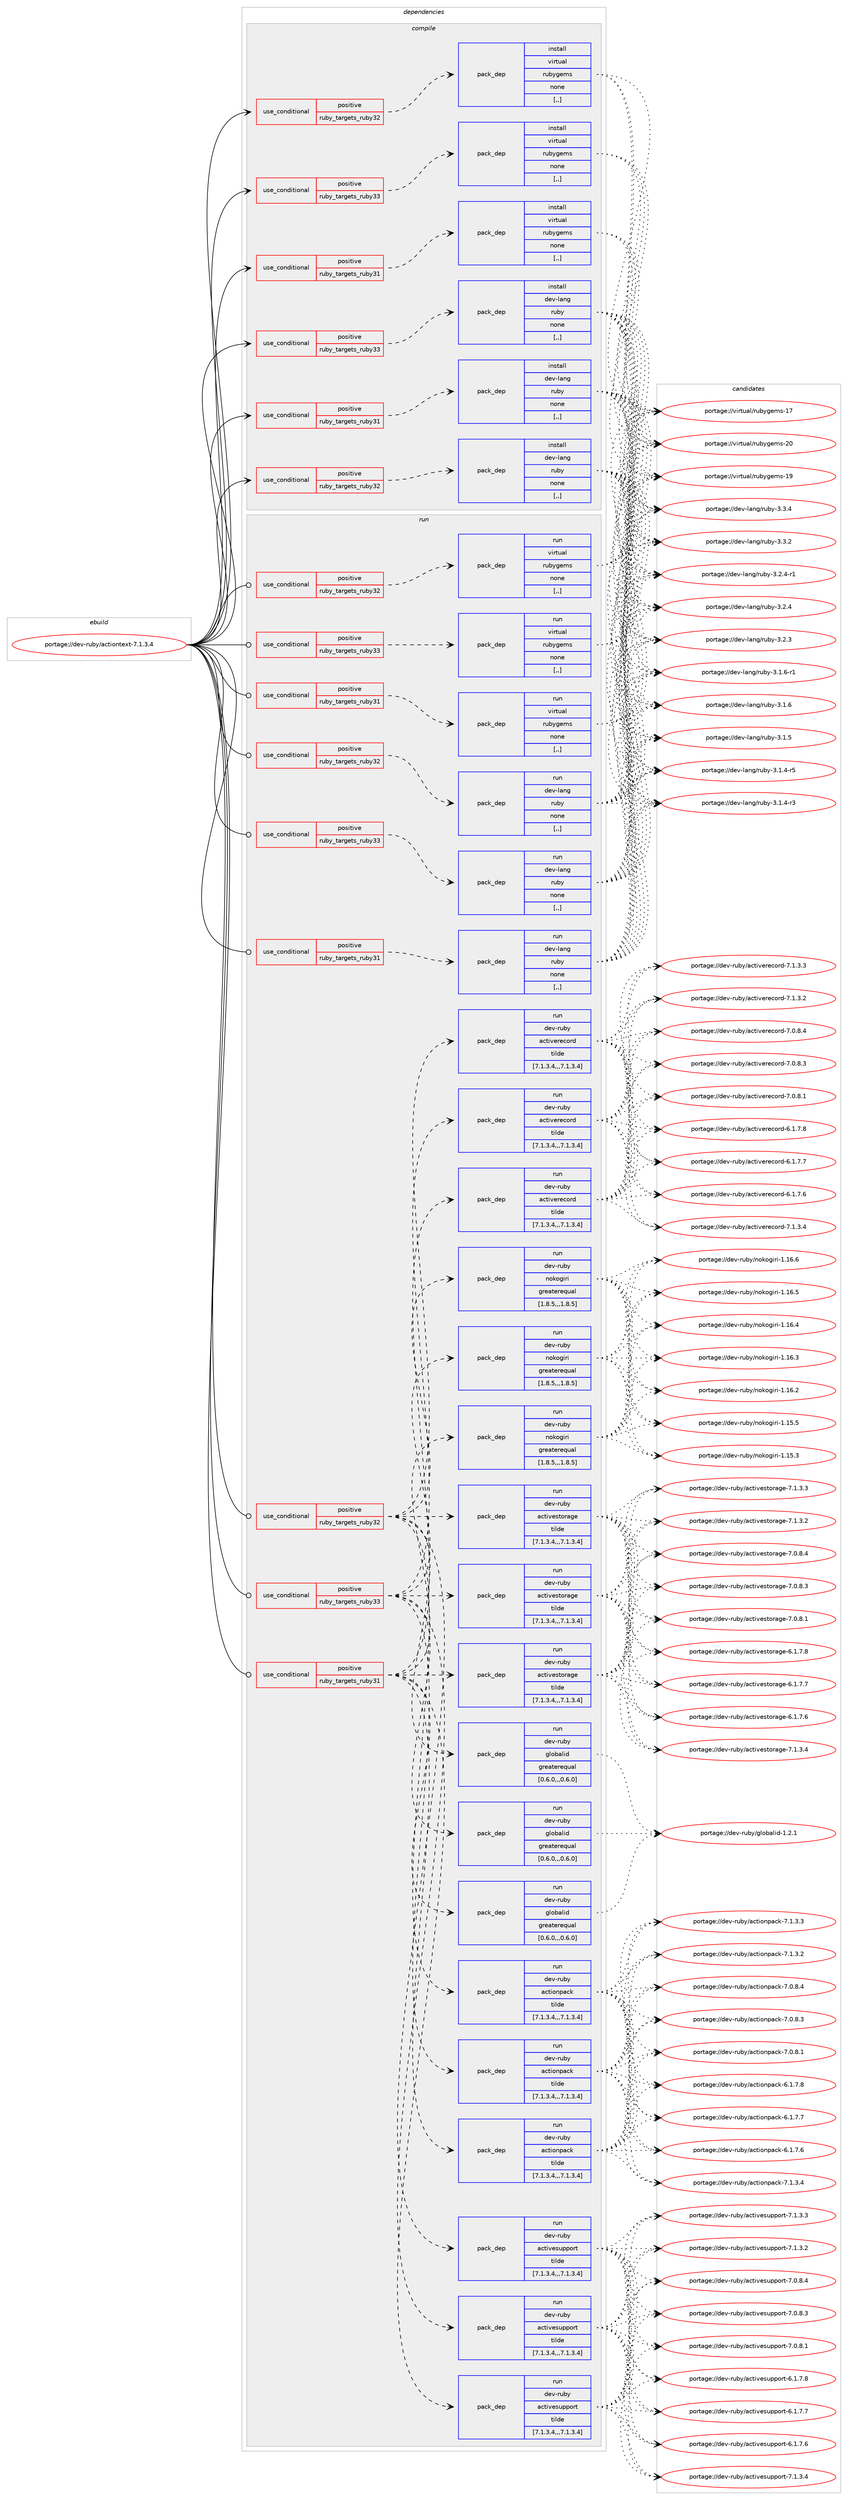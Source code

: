 digraph prolog {

# *************
# Graph options
# *************

newrank=true;
concentrate=true;
compound=true;
graph [rankdir=LR,fontname=Helvetica,fontsize=10,ranksep=1.5];#, ranksep=2.5, nodesep=0.2];
edge  [arrowhead=vee];
node  [fontname=Helvetica,fontsize=10];

# **********
# The ebuild
# **********

subgraph cluster_leftcol {
color=gray;
label=<<i>ebuild</i>>;
id [label="portage://dev-ruby/actiontext-7.1.3.4", color=red, width=4, href="../dev-ruby/actiontext-7.1.3.4.svg"];
}

# ****************
# The dependencies
# ****************

subgraph cluster_midcol {
color=gray;
label=<<i>dependencies</i>>;
subgraph cluster_compile {
fillcolor="#eeeeee";
style=filled;
label=<<i>compile</i>>;
subgraph cond43105 {
dependency173252 [label=<<TABLE BORDER="0" CELLBORDER="1" CELLSPACING="0" CELLPADDING="4"><TR><TD ROWSPAN="3" CELLPADDING="10">use_conditional</TD></TR><TR><TD>positive</TD></TR><TR><TD>ruby_targets_ruby31</TD></TR></TABLE>>, shape=none, color=red];
subgraph pack128870 {
dependency173253 [label=<<TABLE BORDER="0" CELLBORDER="1" CELLSPACING="0" CELLPADDING="4" WIDTH="220"><TR><TD ROWSPAN="6" CELLPADDING="30">pack_dep</TD></TR><TR><TD WIDTH="110">install</TD></TR><TR><TD>dev-lang</TD></TR><TR><TD>ruby</TD></TR><TR><TD>none</TD></TR><TR><TD>[,,]</TD></TR></TABLE>>, shape=none, color=blue];
}
dependency173252:e -> dependency173253:w [weight=20,style="dashed",arrowhead="vee"];
}
id:e -> dependency173252:w [weight=20,style="solid",arrowhead="vee"];
subgraph cond43106 {
dependency173254 [label=<<TABLE BORDER="0" CELLBORDER="1" CELLSPACING="0" CELLPADDING="4"><TR><TD ROWSPAN="3" CELLPADDING="10">use_conditional</TD></TR><TR><TD>positive</TD></TR><TR><TD>ruby_targets_ruby31</TD></TR></TABLE>>, shape=none, color=red];
subgraph pack128871 {
dependency173255 [label=<<TABLE BORDER="0" CELLBORDER="1" CELLSPACING="0" CELLPADDING="4" WIDTH="220"><TR><TD ROWSPAN="6" CELLPADDING="30">pack_dep</TD></TR><TR><TD WIDTH="110">install</TD></TR><TR><TD>virtual</TD></TR><TR><TD>rubygems</TD></TR><TR><TD>none</TD></TR><TR><TD>[,,]</TD></TR></TABLE>>, shape=none, color=blue];
}
dependency173254:e -> dependency173255:w [weight=20,style="dashed",arrowhead="vee"];
}
id:e -> dependency173254:w [weight=20,style="solid",arrowhead="vee"];
subgraph cond43107 {
dependency173256 [label=<<TABLE BORDER="0" CELLBORDER="1" CELLSPACING="0" CELLPADDING="4"><TR><TD ROWSPAN="3" CELLPADDING="10">use_conditional</TD></TR><TR><TD>positive</TD></TR><TR><TD>ruby_targets_ruby32</TD></TR></TABLE>>, shape=none, color=red];
subgraph pack128872 {
dependency173257 [label=<<TABLE BORDER="0" CELLBORDER="1" CELLSPACING="0" CELLPADDING="4" WIDTH="220"><TR><TD ROWSPAN="6" CELLPADDING="30">pack_dep</TD></TR><TR><TD WIDTH="110">install</TD></TR><TR><TD>dev-lang</TD></TR><TR><TD>ruby</TD></TR><TR><TD>none</TD></TR><TR><TD>[,,]</TD></TR></TABLE>>, shape=none, color=blue];
}
dependency173256:e -> dependency173257:w [weight=20,style="dashed",arrowhead="vee"];
}
id:e -> dependency173256:w [weight=20,style="solid",arrowhead="vee"];
subgraph cond43108 {
dependency173258 [label=<<TABLE BORDER="0" CELLBORDER="1" CELLSPACING="0" CELLPADDING="4"><TR><TD ROWSPAN="3" CELLPADDING="10">use_conditional</TD></TR><TR><TD>positive</TD></TR><TR><TD>ruby_targets_ruby32</TD></TR></TABLE>>, shape=none, color=red];
subgraph pack128873 {
dependency173259 [label=<<TABLE BORDER="0" CELLBORDER="1" CELLSPACING="0" CELLPADDING="4" WIDTH="220"><TR><TD ROWSPAN="6" CELLPADDING="30">pack_dep</TD></TR><TR><TD WIDTH="110">install</TD></TR><TR><TD>virtual</TD></TR><TR><TD>rubygems</TD></TR><TR><TD>none</TD></TR><TR><TD>[,,]</TD></TR></TABLE>>, shape=none, color=blue];
}
dependency173258:e -> dependency173259:w [weight=20,style="dashed",arrowhead="vee"];
}
id:e -> dependency173258:w [weight=20,style="solid",arrowhead="vee"];
subgraph cond43109 {
dependency173260 [label=<<TABLE BORDER="0" CELLBORDER="1" CELLSPACING="0" CELLPADDING="4"><TR><TD ROWSPAN="3" CELLPADDING="10">use_conditional</TD></TR><TR><TD>positive</TD></TR><TR><TD>ruby_targets_ruby33</TD></TR></TABLE>>, shape=none, color=red];
subgraph pack128874 {
dependency173261 [label=<<TABLE BORDER="0" CELLBORDER="1" CELLSPACING="0" CELLPADDING="4" WIDTH="220"><TR><TD ROWSPAN="6" CELLPADDING="30">pack_dep</TD></TR><TR><TD WIDTH="110">install</TD></TR><TR><TD>dev-lang</TD></TR><TR><TD>ruby</TD></TR><TR><TD>none</TD></TR><TR><TD>[,,]</TD></TR></TABLE>>, shape=none, color=blue];
}
dependency173260:e -> dependency173261:w [weight=20,style="dashed",arrowhead="vee"];
}
id:e -> dependency173260:w [weight=20,style="solid",arrowhead="vee"];
subgraph cond43110 {
dependency173262 [label=<<TABLE BORDER="0" CELLBORDER="1" CELLSPACING="0" CELLPADDING="4"><TR><TD ROWSPAN="3" CELLPADDING="10">use_conditional</TD></TR><TR><TD>positive</TD></TR><TR><TD>ruby_targets_ruby33</TD></TR></TABLE>>, shape=none, color=red];
subgraph pack128875 {
dependency173263 [label=<<TABLE BORDER="0" CELLBORDER="1" CELLSPACING="0" CELLPADDING="4" WIDTH="220"><TR><TD ROWSPAN="6" CELLPADDING="30">pack_dep</TD></TR><TR><TD WIDTH="110">install</TD></TR><TR><TD>virtual</TD></TR><TR><TD>rubygems</TD></TR><TR><TD>none</TD></TR><TR><TD>[,,]</TD></TR></TABLE>>, shape=none, color=blue];
}
dependency173262:e -> dependency173263:w [weight=20,style="dashed",arrowhead="vee"];
}
id:e -> dependency173262:w [weight=20,style="solid",arrowhead="vee"];
}
subgraph cluster_compileandrun {
fillcolor="#eeeeee";
style=filled;
label=<<i>compile and run</i>>;
}
subgraph cluster_run {
fillcolor="#eeeeee";
style=filled;
label=<<i>run</i>>;
subgraph cond43111 {
dependency173264 [label=<<TABLE BORDER="0" CELLBORDER="1" CELLSPACING="0" CELLPADDING="4"><TR><TD ROWSPAN="3" CELLPADDING="10">use_conditional</TD></TR><TR><TD>positive</TD></TR><TR><TD>ruby_targets_ruby31</TD></TR></TABLE>>, shape=none, color=red];
subgraph pack128876 {
dependency173265 [label=<<TABLE BORDER="0" CELLBORDER="1" CELLSPACING="0" CELLPADDING="4" WIDTH="220"><TR><TD ROWSPAN="6" CELLPADDING="30">pack_dep</TD></TR><TR><TD WIDTH="110">run</TD></TR><TR><TD>dev-lang</TD></TR><TR><TD>ruby</TD></TR><TR><TD>none</TD></TR><TR><TD>[,,]</TD></TR></TABLE>>, shape=none, color=blue];
}
dependency173264:e -> dependency173265:w [weight=20,style="dashed",arrowhead="vee"];
}
id:e -> dependency173264:w [weight=20,style="solid",arrowhead="odot"];
subgraph cond43112 {
dependency173266 [label=<<TABLE BORDER="0" CELLBORDER="1" CELLSPACING="0" CELLPADDING="4"><TR><TD ROWSPAN="3" CELLPADDING="10">use_conditional</TD></TR><TR><TD>positive</TD></TR><TR><TD>ruby_targets_ruby31</TD></TR></TABLE>>, shape=none, color=red];
subgraph pack128877 {
dependency173267 [label=<<TABLE BORDER="0" CELLBORDER="1" CELLSPACING="0" CELLPADDING="4" WIDTH="220"><TR><TD ROWSPAN="6" CELLPADDING="30">pack_dep</TD></TR><TR><TD WIDTH="110">run</TD></TR><TR><TD>dev-ruby</TD></TR><TR><TD>actionpack</TD></TR><TR><TD>tilde</TD></TR><TR><TD>[7.1.3.4,,,7.1.3.4]</TD></TR></TABLE>>, shape=none, color=blue];
}
dependency173266:e -> dependency173267:w [weight=20,style="dashed",arrowhead="vee"];
subgraph pack128878 {
dependency173268 [label=<<TABLE BORDER="0" CELLBORDER="1" CELLSPACING="0" CELLPADDING="4" WIDTH="220"><TR><TD ROWSPAN="6" CELLPADDING="30">pack_dep</TD></TR><TR><TD WIDTH="110">run</TD></TR><TR><TD>dev-ruby</TD></TR><TR><TD>activerecord</TD></TR><TR><TD>tilde</TD></TR><TR><TD>[7.1.3.4,,,7.1.3.4]</TD></TR></TABLE>>, shape=none, color=blue];
}
dependency173266:e -> dependency173268:w [weight=20,style="dashed",arrowhead="vee"];
subgraph pack128879 {
dependency173269 [label=<<TABLE BORDER="0" CELLBORDER="1" CELLSPACING="0" CELLPADDING="4" WIDTH="220"><TR><TD ROWSPAN="6" CELLPADDING="30">pack_dep</TD></TR><TR><TD WIDTH="110">run</TD></TR><TR><TD>dev-ruby</TD></TR><TR><TD>activestorage</TD></TR><TR><TD>tilde</TD></TR><TR><TD>[7.1.3.4,,,7.1.3.4]</TD></TR></TABLE>>, shape=none, color=blue];
}
dependency173266:e -> dependency173269:w [weight=20,style="dashed",arrowhead="vee"];
subgraph pack128880 {
dependency173270 [label=<<TABLE BORDER="0" CELLBORDER="1" CELLSPACING="0" CELLPADDING="4" WIDTH="220"><TR><TD ROWSPAN="6" CELLPADDING="30">pack_dep</TD></TR><TR><TD WIDTH="110">run</TD></TR><TR><TD>dev-ruby</TD></TR><TR><TD>activesupport</TD></TR><TR><TD>tilde</TD></TR><TR><TD>[7.1.3.4,,,7.1.3.4]</TD></TR></TABLE>>, shape=none, color=blue];
}
dependency173266:e -> dependency173270:w [weight=20,style="dashed",arrowhead="vee"];
subgraph pack128881 {
dependency173271 [label=<<TABLE BORDER="0" CELLBORDER="1" CELLSPACING="0" CELLPADDING="4" WIDTH="220"><TR><TD ROWSPAN="6" CELLPADDING="30">pack_dep</TD></TR><TR><TD WIDTH="110">run</TD></TR><TR><TD>dev-ruby</TD></TR><TR><TD>globalid</TD></TR><TR><TD>greaterequal</TD></TR><TR><TD>[0.6.0,,,0.6.0]</TD></TR></TABLE>>, shape=none, color=blue];
}
dependency173266:e -> dependency173271:w [weight=20,style="dashed",arrowhead="vee"];
subgraph pack128882 {
dependency173272 [label=<<TABLE BORDER="0" CELLBORDER="1" CELLSPACING="0" CELLPADDING="4" WIDTH="220"><TR><TD ROWSPAN="6" CELLPADDING="30">pack_dep</TD></TR><TR><TD WIDTH="110">run</TD></TR><TR><TD>dev-ruby</TD></TR><TR><TD>nokogiri</TD></TR><TR><TD>greaterequal</TD></TR><TR><TD>[1.8.5,,,1.8.5]</TD></TR></TABLE>>, shape=none, color=blue];
}
dependency173266:e -> dependency173272:w [weight=20,style="dashed",arrowhead="vee"];
}
id:e -> dependency173266:w [weight=20,style="solid",arrowhead="odot"];
subgraph cond43113 {
dependency173273 [label=<<TABLE BORDER="0" CELLBORDER="1" CELLSPACING="0" CELLPADDING="4"><TR><TD ROWSPAN="3" CELLPADDING="10">use_conditional</TD></TR><TR><TD>positive</TD></TR><TR><TD>ruby_targets_ruby31</TD></TR></TABLE>>, shape=none, color=red];
subgraph pack128883 {
dependency173274 [label=<<TABLE BORDER="0" CELLBORDER="1" CELLSPACING="0" CELLPADDING="4" WIDTH="220"><TR><TD ROWSPAN="6" CELLPADDING="30">pack_dep</TD></TR><TR><TD WIDTH="110">run</TD></TR><TR><TD>virtual</TD></TR><TR><TD>rubygems</TD></TR><TR><TD>none</TD></TR><TR><TD>[,,]</TD></TR></TABLE>>, shape=none, color=blue];
}
dependency173273:e -> dependency173274:w [weight=20,style="dashed",arrowhead="vee"];
}
id:e -> dependency173273:w [weight=20,style="solid",arrowhead="odot"];
subgraph cond43114 {
dependency173275 [label=<<TABLE BORDER="0" CELLBORDER="1" CELLSPACING="0" CELLPADDING="4"><TR><TD ROWSPAN="3" CELLPADDING="10">use_conditional</TD></TR><TR><TD>positive</TD></TR><TR><TD>ruby_targets_ruby32</TD></TR></TABLE>>, shape=none, color=red];
subgraph pack128884 {
dependency173276 [label=<<TABLE BORDER="0" CELLBORDER="1" CELLSPACING="0" CELLPADDING="4" WIDTH="220"><TR><TD ROWSPAN="6" CELLPADDING="30">pack_dep</TD></TR><TR><TD WIDTH="110">run</TD></TR><TR><TD>dev-lang</TD></TR><TR><TD>ruby</TD></TR><TR><TD>none</TD></TR><TR><TD>[,,]</TD></TR></TABLE>>, shape=none, color=blue];
}
dependency173275:e -> dependency173276:w [weight=20,style="dashed",arrowhead="vee"];
}
id:e -> dependency173275:w [weight=20,style="solid",arrowhead="odot"];
subgraph cond43115 {
dependency173277 [label=<<TABLE BORDER="0" CELLBORDER="1" CELLSPACING="0" CELLPADDING="4"><TR><TD ROWSPAN="3" CELLPADDING="10">use_conditional</TD></TR><TR><TD>positive</TD></TR><TR><TD>ruby_targets_ruby32</TD></TR></TABLE>>, shape=none, color=red];
subgraph pack128885 {
dependency173278 [label=<<TABLE BORDER="0" CELLBORDER="1" CELLSPACING="0" CELLPADDING="4" WIDTH="220"><TR><TD ROWSPAN="6" CELLPADDING="30">pack_dep</TD></TR><TR><TD WIDTH="110">run</TD></TR><TR><TD>dev-ruby</TD></TR><TR><TD>actionpack</TD></TR><TR><TD>tilde</TD></TR><TR><TD>[7.1.3.4,,,7.1.3.4]</TD></TR></TABLE>>, shape=none, color=blue];
}
dependency173277:e -> dependency173278:w [weight=20,style="dashed",arrowhead="vee"];
subgraph pack128886 {
dependency173279 [label=<<TABLE BORDER="0" CELLBORDER="1" CELLSPACING="0" CELLPADDING="4" WIDTH="220"><TR><TD ROWSPAN="6" CELLPADDING="30">pack_dep</TD></TR><TR><TD WIDTH="110">run</TD></TR><TR><TD>dev-ruby</TD></TR><TR><TD>activerecord</TD></TR><TR><TD>tilde</TD></TR><TR><TD>[7.1.3.4,,,7.1.3.4]</TD></TR></TABLE>>, shape=none, color=blue];
}
dependency173277:e -> dependency173279:w [weight=20,style="dashed",arrowhead="vee"];
subgraph pack128887 {
dependency173280 [label=<<TABLE BORDER="0" CELLBORDER="1" CELLSPACING="0" CELLPADDING="4" WIDTH="220"><TR><TD ROWSPAN="6" CELLPADDING="30">pack_dep</TD></TR><TR><TD WIDTH="110">run</TD></TR><TR><TD>dev-ruby</TD></TR><TR><TD>activestorage</TD></TR><TR><TD>tilde</TD></TR><TR><TD>[7.1.3.4,,,7.1.3.4]</TD></TR></TABLE>>, shape=none, color=blue];
}
dependency173277:e -> dependency173280:w [weight=20,style="dashed",arrowhead="vee"];
subgraph pack128888 {
dependency173281 [label=<<TABLE BORDER="0" CELLBORDER="1" CELLSPACING="0" CELLPADDING="4" WIDTH="220"><TR><TD ROWSPAN="6" CELLPADDING="30">pack_dep</TD></TR><TR><TD WIDTH="110">run</TD></TR><TR><TD>dev-ruby</TD></TR><TR><TD>activesupport</TD></TR><TR><TD>tilde</TD></TR><TR><TD>[7.1.3.4,,,7.1.3.4]</TD></TR></TABLE>>, shape=none, color=blue];
}
dependency173277:e -> dependency173281:w [weight=20,style="dashed",arrowhead="vee"];
subgraph pack128889 {
dependency173282 [label=<<TABLE BORDER="0" CELLBORDER="1" CELLSPACING="0" CELLPADDING="4" WIDTH="220"><TR><TD ROWSPAN="6" CELLPADDING="30">pack_dep</TD></TR><TR><TD WIDTH="110">run</TD></TR><TR><TD>dev-ruby</TD></TR><TR><TD>globalid</TD></TR><TR><TD>greaterequal</TD></TR><TR><TD>[0.6.0,,,0.6.0]</TD></TR></TABLE>>, shape=none, color=blue];
}
dependency173277:e -> dependency173282:w [weight=20,style="dashed",arrowhead="vee"];
subgraph pack128890 {
dependency173283 [label=<<TABLE BORDER="0" CELLBORDER="1" CELLSPACING="0" CELLPADDING="4" WIDTH="220"><TR><TD ROWSPAN="6" CELLPADDING="30">pack_dep</TD></TR><TR><TD WIDTH="110">run</TD></TR><TR><TD>dev-ruby</TD></TR><TR><TD>nokogiri</TD></TR><TR><TD>greaterequal</TD></TR><TR><TD>[1.8.5,,,1.8.5]</TD></TR></TABLE>>, shape=none, color=blue];
}
dependency173277:e -> dependency173283:w [weight=20,style="dashed",arrowhead="vee"];
}
id:e -> dependency173277:w [weight=20,style="solid",arrowhead="odot"];
subgraph cond43116 {
dependency173284 [label=<<TABLE BORDER="0" CELLBORDER="1" CELLSPACING="0" CELLPADDING="4"><TR><TD ROWSPAN="3" CELLPADDING="10">use_conditional</TD></TR><TR><TD>positive</TD></TR><TR><TD>ruby_targets_ruby32</TD></TR></TABLE>>, shape=none, color=red];
subgraph pack128891 {
dependency173285 [label=<<TABLE BORDER="0" CELLBORDER="1" CELLSPACING="0" CELLPADDING="4" WIDTH="220"><TR><TD ROWSPAN="6" CELLPADDING="30">pack_dep</TD></TR><TR><TD WIDTH="110">run</TD></TR><TR><TD>virtual</TD></TR><TR><TD>rubygems</TD></TR><TR><TD>none</TD></TR><TR><TD>[,,]</TD></TR></TABLE>>, shape=none, color=blue];
}
dependency173284:e -> dependency173285:w [weight=20,style="dashed",arrowhead="vee"];
}
id:e -> dependency173284:w [weight=20,style="solid",arrowhead="odot"];
subgraph cond43117 {
dependency173286 [label=<<TABLE BORDER="0" CELLBORDER="1" CELLSPACING="0" CELLPADDING="4"><TR><TD ROWSPAN="3" CELLPADDING="10">use_conditional</TD></TR><TR><TD>positive</TD></TR><TR><TD>ruby_targets_ruby33</TD></TR></TABLE>>, shape=none, color=red];
subgraph pack128892 {
dependency173287 [label=<<TABLE BORDER="0" CELLBORDER="1" CELLSPACING="0" CELLPADDING="4" WIDTH="220"><TR><TD ROWSPAN="6" CELLPADDING="30">pack_dep</TD></TR><TR><TD WIDTH="110">run</TD></TR><TR><TD>dev-lang</TD></TR><TR><TD>ruby</TD></TR><TR><TD>none</TD></TR><TR><TD>[,,]</TD></TR></TABLE>>, shape=none, color=blue];
}
dependency173286:e -> dependency173287:w [weight=20,style="dashed",arrowhead="vee"];
}
id:e -> dependency173286:w [weight=20,style="solid",arrowhead="odot"];
subgraph cond43118 {
dependency173288 [label=<<TABLE BORDER="0" CELLBORDER="1" CELLSPACING="0" CELLPADDING="4"><TR><TD ROWSPAN="3" CELLPADDING="10">use_conditional</TD></TR><TR><TD>positive</TD></TR><TR><TD>ruby_targets_ruby33</TD></TR></TABLE>>, shape=none, color=red];
subgraph pack128893 {
dependency173289 [label=<<TABLE BORDER="0" CELLBORDER="1" CELLSPACING="0" CELLPADDING="4" WIDTH="220"><TR><TD ROWSPAN="6" CELLPADDING="30">pack_dep</TD></TR><TR><TD WIDTH="110">run</TD></TR><TR><TD>dev-ruby</TD></TR><TR><TD>actionpack</TD></TR><TR><TD>tilde</TD></TR><TR><TD>[7.1.3.4,,,7.1.3.4]</TD></TR></TABLE>>, shape=none, color=blue];
}
dependency173288:e -> dependency173289:w [weight=20,style="dashed",arrowhead="vee"];
subgraph pack128894 {
dependency173290 [label=<<TABLE BORDER="0" CELLBORDER="1" CELLSPACING="0" CELLPADDING="4" WIDTH="220"><TR><TD ROWSPAN="6" CELLPADDING="30">pack_dep</TD></TR><TR><TD WIDTH="110">run</TD></TR><TR><TD>dev-ruby</TD></TR><TR><TD>activerecord</TD></TR><TR><TD>tilde</TD></TR><TR><TD>[7.1.3.4,,,7.1.3.4]</TD></TR></TABLE>>, shape=none, color=blue];
}
dependency173288:e -> dependency173290:w [weight=20,style="dashed",arrowhead="vee"];
subgraph pack128895 {
dependency173291 [label=<<TABLE BORDER="0" CELLBORDER="1" CELLSPACING="0" CELLPADDING="4" WIDTH="220"><TR><TD ROWSPAN="6" CELLPADDING="30">pack_dep</TD></TR><TR><TD WIDTH="110">run</TD></TR><TR><TD>dev-ruby</TD></TR><TR><TD>activestorage</TD></TR><TR><TD>tilde</TD></TR><TR><TD>[7.1.3.4,,,7.1.3.4]</TD></TR></TABLE>>, shape=none, color=blue];
}
dependency173288:e -> dependency173291:w [weight=20,style="dashed",arrowhead="vee"];
subgraph pack128896 {
dependency173292 [label=<<TABLE BORDER="0" CELLBORDER="1" CELLSPACING="0" CELLPADDING="4" WIDTH="220"><TR><TD ROWSPAN="6" CELLPADDING="30">pack_dep</TD></TR><TR><TD WIDTH="110">run</TD></TR><TR><TD>dev-ruby</TD></TR><TR><TD>activesupport</TD></TR><TR><TD>tilde</TD></TR><TR><TD>[7.1.3.4,,,7.1.3.4]</TD></TR></TABLE>>, shape=none, color=blue];
}
dependency173288:e -> dependency173292:w [weight=20,style="dashed",arrowhead="vee"];
subgraph pack128897 {
dependency173293 [label=<<TABLE BORDER="0" CELLBORDER="1" CELLSPACING="0" CELLPADDING="4" WIDTH="220"><TR><TD ROWSPAN="6" CELLPADDING="30">pack_dep</TD></TR><TR><TD WIDTH="110">run</TD></TR><TR><TD>dev-ruby</TD></TR><TR><TD>globalid</TD></TR><TR><TD>greaterequal</TD></TR><TR><TD>[0.6.0,,,0.6.0]</TD></TR></TABLE>>, shape=none, color=blue];
}
dependency173288:e -> dependency173293:w [weight=20,style="dashed",arrowhead="vee"];
subgraph pack128898 {
dependency173294 [label=<<TABLE BORDER="0" CELLBORDER="1" CELLSPACING="0" CELLPADDING="4" WIDTH="220"><TR><TD ROWSPAN="6" CELLPADDING="30">pack_dep</TD></TR><TR><TD WIDTH="110">run</TD></TR><TR><TD>dev-ruby</TD></TR><TR><TD>nokogiri</TD></TR><TR><TD>greaterequal</TD></TR><TR><TD>[1.8.5,,,1.8.5]</TD></TR></TABLE>>, shape=none, color=blue];
}
dependency173288:e -> dependency173294:w [weight=20,style="dashed",arrowhead="vee"];
}
id:e -> dependency173288:w [weight=20,style="solid",arrowhead="odot"];
subgraph cond43119 {
dependency173295 [label=<<TABLE BORDER="0" CELLBORDER="1" CELLSPACING="0" CELLPADDING="4"><TR><TD ROWSPAN="3" CELLPADDING="10">use_conditional</TD></TR><TR><TD>positive</TD></TR><TR><TD>ruby_targets_ruby33</TD></TR></TABLE>>, shape=none, color=red];
subgraph pack128899 {
dependency173296 [label=<<TABLE BORDER="0" CELLBORDER="1" CELLSPACING="0" CELLPADDING="4" WIDTH="220"><TR><TD ROWSPAN="6" CELLPADDING="30">pack_dep</TD></TR><TR><TD WIDTH="110">run</TD></TR><TR><TD>virtual</TD></TR><TR><TD>rubygems</TD></TR><TR><TD>none</TD></TR><TR><TD>[,,]</TD></TR></TABLE>>, shape=none, color=blue];
}
dependency173295:e -> dependency173296:w [weight=20,style="dashed",arrowhead="vee"];
}
id:e -> dependency173295:w [weight=20,style="solid",arrowhead="odot"];
}
}

# **************
# The candidates
# **************

subgraph cluster_choices {
rank=same;
color=gray;
label=<<i>candidates</i>>;

subgraph choice128870 {
color=black;
nodesep=1;
choice10010111845108971101034711411798121455146514652 [label="portage://dev-lang/ruby-3.3.4", color=red, width=4,href="../dev-lang/ruby-3.3.4.svg"];
choice10010111845108971101034711411798121455146514650 [label="portage://dev-lang/ruby-3.3.2", color=red, width=4,href="../dev-lang/ruby-3.3.2.svg"];
choice100101118451089711010347114117981214551465046524511449 [label="portage://dev-lang/ruby-3.2.4-r1", color=red, width=4,href="../dev-lang/ruby-3.2.4-r1.svg"];
choice10010111845108971101034711411798121455146504652 [label="portage://dev-lang/ruby-3.2.4", color=red, width=4,href="../dev-lang/ruby-3.2.4.svg"];
choice10010111845108971101034711411798121455146504651 [label="portage://dev-lang/ruby-3.2.3", color=red, width=4,href="../dev-lang/ruby-3.2.3.svg"];
choice100101118451089711010347114117981214551464946544511449 [label="portage://dev-lang/ruby-3.1.6-r1", color=red, width=4,href="../dev-lang/ruby-3.1.6-r1.svg"];
choice10010111845108971101034711411798121455146494654 [label="portage://dev-lang/ruby-3.1.6", color=red, width=4,href="../dev-lang/ruby-3.1.6.svg"];
choice10010111845108971101034711411798121455146494653 [label="portage://dev-lang/ruby-3.1.5", color=red, width=4,href="../dev-lang/ruby-3.1.5.svg"];
choice100101118451089711010347114117981214551464946524511453 [label="portage://dev-lang/ruby-3.1.4-r5", color=red, width=4,href="../dev-lang/ruby-3.1.4-r5.svg"];
choice100101118451089711010347114117981214551464946524511451 [label="portage://dev-lang/ruby-3.1.4-r3", color=red, width=4,href="../dev-lang/ruby-3.1.4-r3.svg"];
dependency173253:e -> choice10010111845108971101034711411798121455146514652:w [style=dotted,weight="100"];
dependency173253:e -> choice10010111845108971101034711411798121455146514650:w [style=dotted,weight="100"];
dependency173253:e -> choice100101118451089711010347114117981214551465046524511449:w [style=dotted,weight="100"];
dependency173253:e -> choice10010111845108971101034711411798121455146504652:w [style=dotted,weight="100"];
dependency173253:e -> choice10010111845108971101034711411798121455146504651:w [style=dotted,weight="100"];
dependency173253:e -> choice100101118451089711010347114117981214551464946544511449:w [style=dotted,weight="100"];
dependency173253:e -> choice10010111845108971101034711411798121455146494654:w [style=dotted,weight="100"];
dependency173253:e -> choice10010111845108971101034711411798121455146494653:w [style=dotted,weight="100"];
dependency173253:e -> choice100101118451089711010347114117981214551464946524511453:w [style=dotted,weight="100"];
dependency173253:e -> choice100101118451089711010347114117981214551464946524511451:w [style=dotted,weight="100"];
}
subgraph choice128871 {
color=black;
nodesep=1;
choice118105114116117971084711411798121103101109115455048 [label="portage://virtual/rubygems-20", color=red, width=4,href="../virtual/rubygems-20.svg"];
choice118105114116117971084711411798121103101109115454957 [label="portage://virtual/rubygems-19", color=red, width=4,href="../virtual/rubygems-19.svg"];
choice118105114116117971084711411798121103101109115454955 [label="portage://virtual/rubygems-17", color=red, width=4,href="../virtual/rubygems-17.svg"];
dependency173255:e -> choice118105114116117971084711411798121103101109115455048:w [style=dotted,weight="100"];
dependency173255:e -> choice118105114116117971084711411798121103101109115454957:w [style=dotted,weight="100"];
dependency173255:e -> choice118105114116117971084711411798121103101109115454955:w [style=dotted,weight="100"];
}
subgraph choice128872 {
color=black;
nodesep=1;
choice10010111845108971101034711411798121455146514652 [label="portage://dev-lang/ruby-3.3.4", color=red, width=4,href="../dev-lang/ruby-3.3.4.svg"];
choice10010111845108971101034711411798121455146514650 [label="portage://dev-lang/ruby-3.3.2", color=red, width=4,href="../dev-lang/ruby-3.3.2.svg"];
choice100101118451089711010347114117981214551465046524511449 [label="portage://dev-lang/ruby-3.2.4-r1", color=red, width=4,href="../dev-lang/ruby-3.2.4-r1.svg"];
choice10010111845108971101034711411798121455146504652 [label="portage://dev-lang/ruby-3.2.4", color=red, width=4,href="../dev-lang/ruby-3.2.4.svg"];
choice10010111845108971101034711411798121455146504651 [label="portage://dev-lang/ruby-3.2.3", color=red, width=4,href="../dev-lang/ruby-3.2.3.svg"];
choice100101118451089711010347114117981214551464946544511449 [label="portage://dev-lang/ruby-3.1.6-r1", color=red, width=4,href="../dev-lang/ruby-3.1.6-r1.svg"];
choice10010111845108971101034711411798121455146494654 [label="portage://dev-lang/ruby-3.1.6", color=red, width=4,href="../dev-lang/ruby-3.1.6.svg"];
choice10010111845108971101034711411798121455146494653 [label="portage://dev-lang/ruby-3.1.5", color=red, width=4,href="../dev-lang/ruby-3.1.5.svg"];
choice100101118451089711010347114117981214551464946524511453 [label="portage://dev-lang/ruby-3.1.4-r5", color=red, width=4,href="../dev-lang/ruby-3.1.4-r5.svg"];
choice100101118451089711010347114117981214551464946524511451 [label="portage://dev-lang/ruby-3.1.4-r3", color=red, width=4,href="../dev-lang/ruby-3.1.4-r3.svg"];
dependency173257:e -> choice10010111845108971101034711411798121455146514652:w [style=dotted,weight="100"];
dependency173257:e -> choice10010111845108971101034711411798121455146514650:w [style=dotted,weight="100"];
dependency173257:e -> choice100101118451089711010347114117981214551465046524511449:w [style=dotted,weight="100"];
dependency173257:e -> choice10010111845108971101034711411798121455146504652:w [style=dotted,weight="100"];
dependency173257:e -> choice10010111845108971101034711411798121455146504651:w [style=dotted,weight="100"];
dependency173257:e -> choice100101118451089711010347114117981214551464946544511449:w [style=dotted,weight="100"];
dependency173257:e -> choice10010111845108971101034711411798121455146494654:w [style=dotted,weight="100"];
dependency173257:e -> choice10010111845108971101034711411798121455146494653:w [style=dotted,weight="100"];
dependency173257:e -> choice100101118451089711010347114117981214551464946524511453:w [style=dotted,weight="100"];
dependency173257:e -> choice100101118451089711010347114117981214551464946524511451:w [style=dotted,weight="100"];
}
subgraph choice128873 {
color=black;
nodesep=1;
choice118105114116117971084711411798121103101109115455048 [label="portage://virtual/rubygems-20", color=red, width=4,href="../virtual/rubygems-20.svg"];
choice118105114116117971084711411798121103101109115454957 [label="portage://virtual/rubygems-19", color=red, width=4,href="../virtual/rubygems-19.svg"];
choice118105114116117971084711411798121103101109115454955 [label="portage://virtual/rubygems-17", color=red, width=4,href="../virtual/rubygems-17.svg"];
dependency173259:e -> choice118105114116117971084711411798121103101109115455048:w [style=dotted,weight="100"];
dependency173259:e -> choice118105114116117971084711411798121103101109115454957:w [style=dotted,weight="100"];
dependency173259:e -> choice118105114116117971084711411798121103101109115454955:w [style=dotted,weight="100"];
}
subgraph choice128874 {
color=black;
nodesep=1;
choice10010111845108971101034711411798121455146514652 [label="portage://dev-lang/ruby-3.3.4", color=red, width=4,href="../dev-lang/ruby-3.3.4.svg"];
choice10010111845108971101034711411798121455146514650 [label="portage://dev-lang/ruby-3.3.2", color=red, width=4,href="../dev-lang/ruby-3.3.2.svg"];
choice100101118451089711010347114117981214551465046524511449 [label="portage://dev-lang/ruby-3.2.4-r1", color=red, width=4,href="../dev-lang/ruby-3.2.4-r1.svg"];
choice10010111845108971101034711411798121455146504652 [label="portage://dev-lang/ruby-3.2.4", color=red, width=4,href="../dev-lang/ruby-3.2.4.svg"];
choice10010111845108971101034711411798121455146504651 [label="portage://dev-lang/ruby-3.2.3", color=red, width=4,href="../dev-lang/ruby-3.2.3.svg"];
choice100101118451089711010347114117981214551464946544511449 [label="portage://dev-lang/ruby-3.1.6-r1", color=red, width=4,href="../dev-lang/ruby-3.1.6-r1.svg"];
choice10010111845108971101034711411798121455146494654 [label="portage://dev-lang/ruby-3.1.6", color=red, width=4,href="../dev-lang/ruby-3.1.6.svg"];
choice10010111845108971101034711411798121455146494653 [label="portage://dev-lang/ruby-3.1.5", color=red, width=4,href="../dev-lang/ruby-3.1.5.svg"];
choice100101118451089711010347114117981214551464946524511453 [label="portage://dev-lang/ruby-3.1.4-r5", color=red, width=4,href="../dev-lang/ruby-3.1.4-r5.svg"];
choice100101118451089711010347114117981214551464946524511451 [label="portage://dev-lang/ruby-3.1.4-r3", color=red, width=4,href="../dev-lang/ruby-3.1.4-r3.svg"];
dependency173261:e -> choice10010111845108971101034711411798121455146514652:w [style=dotted,weight="100"];
dependency173261:e -> choice10010111845108971101034711411798121455146514650:w [style=dotted,weight="100"];
dependency173261:e -> choice100101118451089711010347114117981214551465046524511449:w [style=dotted,weight="100"];
dependency173261:e -> choice10010111845108971101034711411798121455146504652:w [style=dotted,weight="100"];
dependency173261:e -> choice10010111845108971101034711411798121455146504651:w [style=dotted,weight="100"];
dependency173261:e -> choice100101118451089711010347114117981214551464946544511449:w [style=dotted,weight="100"];
dependency173261:e -> choice10010111845108971101034711411798121455146494654:w [style=dotted,weight="100"];
dependency173261:e -> choice10010111845108971101034711411798121455146494653:w [style=dotted,weight="100"];
dependency173261:e -> choice100101118451089711010347114117981214551464946524511453:w [style=dotted,weight="100"];
dependency173261:e -> choice100101118451089711010347114117981214551464946524511451:w [style=dotted,weight="100"];
}
subgraph choice128875 {
color=black;
nodesep=1;
choice118105114116117971084711411798121103101109115455048 [label="portage://virtual/rubygems-20", color=red, width=4,href="../virtual/rubygems-20.svg"];
choice118105114116117971084711411798121103101109115454957 [label="portage://virtual/rubygems-19", color=red, width=4,href="../virtual/rubygems-19.svg"];
choice118105114116117971084711411798121103101109115454955 [label="portage://virtual/rubygems-17", color=red, width=4,href="../virtual/rubygems-17.svg"];
dependency173263:e -> choice118105114116117971084711411798121103101109115455048:w [style=dotted,weight="100"];
dependency173263:e -> choice118105114116117971084711411798121103101109115454957:w [style=dotted,weight="100"];
dependency173263:e -> choice118105114116117971084711411798121103101109115454955:w [style=dotted,weight="100"];
}
subgraph choice128876 {
color=black;
nodesep=1;
choice10010111845108971101034711411798121455146514652 [label="portage://dev-lang/ruby-3.3.4", color=red, width=4,href="../dev-lang/ruby-3.3.4.svg"];
choice10010111845108971101034711411798121455146514650 [label="portage://dev-lang/ruby-3.3.2", color=red, width=4,href="../dev-lang/ruby-3.3.2.svg"];
choice100101118451089711010347114117981214551465046524511449 [label="portage://dev-lang/ruby-3.2.4-r1", color=red, width=4,href="../dev-lang/ruby-3.2.4-r1.svg"];
choice10010111845108971101034711411798121455146504652 [label="portage://dev-lang/ruby-3.2.4", color=red, width=4,href="../dev-lang/ruby-3.2.4.svg"];
choice10010111845108971101034711411798121455146504651 [label="portage://dev-lang/ruby-3.2.3", color=red, width=4,href="../dev-lang/ruby-3.2.3.svg"];
choice100101118451089711010347114117981214551464946544511449 [label="portage://dev-lang/ruby-3.1.6-r1", color=red, width=4,href="../dev-lang/ruby-3.1.6-r1.svg"];
choice10010111845108971101034711411798121455146494654 [label="portage://dev-lang/ruby-3.1.6", color=red, width=4,href="../dev-lang/ruby-3.1.6.svg"];
choice10010111845108971101034711411798121455146494653 [label="portage://dev-lang/ruby-3.1.5", color=red, width=4,href="../dev-lang/ruby-3.1.5.svg"];
choice100101118451089711010347114117981214551464946524511453 [label="portage://dev-lang/ruby-3.1.4-r5", color=red, width=4,href="../dev-lang/ruby-3.1.4-r5.svg"];
choice100101118451089711010347114117981214551464946524511451 [label="portage://dev-lang/ruby-3.1.4-r3", color=red, width=4,href="../dev-lang/ruby-3.1.4-r3.svg"];
dependency173265:e -> choice10010111845108971101034711411798121455146514652:w [style=dotted,weight="100"];
dependency173265:e -> choice10010111845108971101034711411798121455146514650:w [style=dotted,weight="100"];
dependency173265:e -> choice100101118451089711010347114117981214551465046524511449:w [style=dotted,weight="100"];
dependency173265:e -> choice10010111845108971101034711411798121455146504652:w [style=dotted,weight="100"];
dependency173265:e -> choice10010111845108971101034711411798121455146504651:w [style=dotted,weight="100"];
dependency173265:e -> choice100101118451089711010347114117981214551464946544511449:w [style=dotted,weight="100"];
dependency173265:e -> choice10010111845108971101034711411798121455146494654:w [style=dotted,weight="100"];
dependency173265:e -> choice10010111845108971101034711411798121455146494653:w [style=dotted,weight="100"];
dependency173265:e -> choice100101118451089711010347114117981214551464946524511453:w [style=dotted,weight="100"];
dependency173265:e -> choice100101118451089711010347114117981214551464946524511451:w [style=dotted,weight="100"];
}
subgraph choice128877 {
color=black;
nodesep=1;
choice100101118451141179812147979911610511111011297991074555464946514652 [label="portage://dev-ruby/actionpack-7.1.3.4", color=red, width=4,href="../dev-ruby/actionpack-7.1.3.4.svg"];
choice100101118451141179812147979911610511111011297991074555464946514651 [label="portage://dev-ruby/actionpack-7.1.3.3", color=red, width=4,href="../dev-ruby/actionpack-7.1.3.3.svg"];
choice100101118451141179812147979911610511111011297991074555464946514650 [label="portage://dev-ruby/actionpack-7.1.3.2", color=red, width=4,href="../dev-ruby/actionpack-7.1.3.2.svg"];
choice100101118451141179812147979911610511111011297991074555464846564652 [label="portage://dev-ruby/actionpack-7.0.8.4", color=red, width=4,href="../dev-ruby/actionpack-7.0.8.4.svg"];
choice100101118451141179812147979911610511111011297991074555464846564651 [label="portage://dev-ruby/actionpack-7.0.8.3", color=red, width=4,href="../dev-ruby/actionpack-7.0.8.3.svg"];
choice100101118451141179812147979911610511111011297991074555464846564649 [label="portage://dev-ruby/actionpack-7.0.8.1", color=red, width=4,href="../dev-ruby/actionpack-7.0.8.1.svg"];
choice100101118451141179812147979911610511111011297991074554464946554656 [label="portage://dev-ruby/actionpack-6.1.7.8", color=red, width=4,href="../dev-ruby/actionpack-6.1.7.8.svg"];
choice100101118451141179812147979911610511111011297991074554464946554655 [label="portage://dev-ruby/actionpack-6.1.7.7", color=red, width=4,href="../dev-ruby/actionpack-6.1.7.7.svg"];
choice100101118451141179812147979911610511111011297991074554464946554654 [label="portage://dev-ruby/actionpack-6.1.7.6", color=red, width=4,href="../dev-ruby/actionpack-6.1.7.6.svg"];
dependency173267:e -> choice100101118451141179812147979911610511111011297991074555464946514652:w [style=dotted,weight="100"];
dependency173267:e -> choice100101118451141179812147979911610511111011297991074555464946514651:w [style=dotted,weight="100"];
dependency173267:e -> choice100101118451141179812147979911610511111011297991074555464946514650:w [style=dotted,weight="100"];
dependency173267:e -> choice100101118451141179812147979911610511111011297991074555464846564652:w [style=dotted,weight="100"];
dependency173267:e -> choice100101118451141179812147979911610511111011297991074555464846564651:w [style=dotted,weight="100"];
dependency173267:e -> choice100101118451141179812147979911610511111011297991074555464846564649:w [style=dotted,weight="100"];
dependency173267:e -> choice100101118451141179812147979911610511111011297991074554464946554656:w [style=dotted,weight="100"];
dependency173267:e -> choice100101118451141179812147979911610511111011297991074554464946554655:w [style=dotted,weight="100"];
dependency173267:e -> choice100101118451141179812147979911610511111011297991074554464946554654:w [style=dotted,weight="100"];
}
subgraph choice128878 {
color=black;
nodesep=1;
choice1001011184511411798121479799116105118101114101991111141004555464946514652 [label="portage://dev-ruby/activerecord-7.1.3.4", color=red, width=4,href="../dev-ruby/activerecord-7.1.3.4.svg"];
choice1001011184511411798121479799116105118101114101991111141004555464946514651 [label="portage://dev-ruby/activerecord-7.1.3.3", color=red, width=4,href="../dev-ruby/activerecord-7.1.3.3.svg"];
choice1001011184511411798121479799116105118101114101991111141004555464946514650 [label="portage://dev-ruby/activerecord-7.1.3.2", color=red, width=4,href="../dev-ruby/activerecord-7.1.3.2.svg"];
choice1001011184511411798121479799116105118101114101991111141004555464846564652 [label="portage://dev-ruby/activerecord-7.0.8.4", color=red, width=4,href="../dev-ruby/activerecord-7.0.8.4.svg"];
choice1001011184511411798121479799116105118101114101991111141004555464846564651 [label="portage://dev-ruby/activerecord-7.0.8.3", color=red, width=4,href="../dev-ruby/activerecord-7.0.8.3.svg"];
choice1001011184511411798121479799116105118101114101991111141004555464846564649 [label="portage://dev-ruby/activerecord-7.0.8.1", color=red, width=4,href="../dev-ruby/activerecord-7.0.8.1.svg"];
choice1001011184511411798121479799116105118101114101991111141004554464946554656 [label="portage://dev-ruby/activerecord-6.1.7.8", color=red, width=4,href="../dev-ruby/activerecord-6.1.7.8.svg"];
choice1001011184511411798121479799116105118101114101991111141004554464946554655 [label="portage://dev-ruby/activerecord-6.1.7.7", color=red, width=4,href="../dev-ruby/activerecord-6.1.7.7.svg"];
choice1001011184511411798121479799116105118101114101991111141004554464946554654 [label="portage://dev-ruby/activerecord-6.1.7.6", color=red, width=4,href="../dev-ruby/activerecord-6.1.7.6.svg"];
dependency173268:e -> choice1001011184511411798121479799116105118101114101991111141004555464946514652:w [style=dotted,weight="100"];
dependency173268:e -> choice1001011184511411798121479799116105118101114101991111141004555464946514651:w [style=dotted,weight="100"];
dependency173268:e -> choice1001011184511411798121479799116105118101114101991111141004555464946514650:w [style=dotted,weight="100"];
dependency173268:e -> choice1001011184511411798121479799116105118101114101991111141004555464846564652:w [style=dotted,weight="100"];
dependency173268:e -> choice1001011184511411798121479799116105118101114101991111141004555464846564651:w [style=dotted,weight="100"];
dependency173268:e -> choice1001011184511411798121479799116105118101114101991111141004555464846564649:w [style=dotted,weight="100"];
dependency173268:e -> choice1001011184511411798121479799116105118101114101991111141004554464946554656:w [style=dotted,weight="100"];
dependency173268:e -> choice1001011184511411798121479799116105118101114101991111141004554464946554655:w [style=dotted,weight="100"];
dependency173268:e -> choice1001011184511411798121479799116105118101114101991111141004554464946554654:w [style=dotted,weight="100"];
}
subgraph choice128879 {
color=black;
nodesep=1;
choice1001011184511411798121479799116105118101115116111114971031014555464946514652 [label="portage://dev-ruby/activestorage-7.1.3.4", color=red, width=4,href="../dev-ruby/activestorage-7.1.3.4.svg"];
choice1001011184511411798121479799116105118101115116111114971031014555464946514651 [label="portage://dev-ruby/activestorage-7.1.3.3", color=red, width=4,href="../dev-ruby/activestorage-7.1.3.3.svg"];
choice1001011184511411798121479799116105118101115116111114971031014555464946514650 [label="portage://dev-ruby/activestorage-7.1.3.2", color=red, width=4,href="../dev-ruby/activestorage-7.1.3.2.svg"];
choice1001011184511411798121479799116105118101115116111114971031014555464846564652 [label="portage://dev-ruby/activestorage-7.0.8.4", color=red, width=4,href="../dev-ruby/activestorage-7.0.8.4.svg"];
choice1001011184511411798121479799116105118101115116111114971031014555464846564651 [label="portage://dev-ruby/activestorage-7.0.8.3", color=red, width=4,href="../dev-ruby/activestorage-7.0.8.3.svg"];
choice1001011184511411798121479799116105118101115116111114971031014555464846564649 [label="portage://dev-ruby/activestorage-7.0.8.1", color=red, width=4,href="../dev-ruby/activestorage-7.0.8.1.svg"];
choice1001011184511411798121479799116105118101115116111114971031014554464946554656 [label="portage://dev-ruby/activestorage-6.1.7.8", color=red, width=4,href="../dev-ruby/activestorage-6.1.7.8.svg"];
choice1001011184511411798121479799116105118101115116111114971031014554464946554655 [label="portage://dev-ruby/activestorage-6.1.7.7", color=red, width=4,href="../dev-ruby/activestorage-6.1.7.7.svg"];
choice1001011184511411798121479799116105118101115116111114971031014554464946554654 [label="portage://dev-ruby/activestorage-6.1.7.6", color=red, width=4,href="../dev-ruby/activestorage-6.1.7.6.svg"];
dependency173269:e -> choice1001011184511411798121479799116105118101115116111114971031014555464946514652:w [style=dotted,weight="100"];
dependency173269:e -> choice1001011184511411798121479799116105118101115116111114971031014555464946514651:w [style=dotted,weight="100"];
dependency173269:e -> choice1001011184511411798121479799116105118101115116111114971031014555464946514650:w [style=dotted,weight="100"];
dependency173269:e -> choice1001011184511411798121479799116105118101115116111114971031014555464846564652:w [style=dotted,weight="100"];
dependency173269:e -> choice1001011184511411798121479799116105118101115116111114971031014555464846564651:w [style=dotted,weight="100"];
dependency173269:e -> choice1001011184511411798121479799116105118101115116111114971031014555464846564649:w [style=dotted,weight="100"];
dependency173269:e -> choice1001011184511411798121479799116105118101115116111114971031014554464946554656:w [style=dotted,weight="100"];
dependency173269:e -> choice1001011184511411798121479799116105118101115116111114971031014554464946554655:w [style=dotted,weight="100"];
dependency173269:e -> choice1001011184511411798121479799116105118101115116111114971031014554464946554654:w [style=dotted,weight="100"];
}
subgraph choice128880 {
color=black;
nodesep=1;
choice10010111845114117981214797991161051181011151171121121111141164555464946514652 [label="portage://dev-ruby/activesupport-7.1.3.4", color=red, width=4,href="../dev-ruby/activesupport-7.1.3.4.svg"];
choice10010111845114117981214797991161051181011151171121121111141164555464946514651 [label="portage://dev-ruby/activesupport-7.1.3.3", color=red, width=4,href="../dev-ruby/activesupport-7.1.3.3.svg"];
choice10010111845114117981214797991161051181011151171121121111141164555464946514650 [label="portage://dev-ruby/activesupport-7.1.3.2", color=red, width=4,href="../dev-ruby/activesupport-7.1.3.2.svg"];
choice10010111845114117981214797991161051181011151171121121111141164555464846564652 [label="portage://dev-ruby/activesupport-7.0.8.4", color=red, width=4,href="../dev-ruby/activesupport-7.0.8.4.svg"];
choice10010111845114117981214797991161051181011151171121121111141164555464846564651 [label="portage://dev-ruby/activesupport-7.0.8.3", color=red, width=4,href="../dev-ruby/activesupport-7.0.8.3.svg"];
choice10010111845114117981214797991161051181011151171121121111141164555464846564649 [label="portage://dev-ruby/activesupport-7.0.8.1", color=red, width=4,href="../dev-ruby/activesupport-7.0.8.1.svg"];
choice10010111845114117981214797991161051181011151171121121111141164554464946554656 [label="portage://dev-ruby/activesupport-6.1.7.8", color=red, width=4,href="../dev-ruby/activesupport-6.1.7.8.svg"];
choice10010111845114117981214797991161051181011151171121121111141164554464946554655 [label="portage://dev-ruby/activesupport-6.1.7.7", color=red, width=4,href="../dev-ruby/activesupport-6.1.7.7.svg"];
choice10010111845114117981214797991161051181011151171121121111141164554464946554654 [label="portage://dev-ruby/activesupport-6.1.7.6", color=red, width=4,href="../dev-ruby/activesupport-6.1.7.6.svg"];
dependency173270:e -> choice10010111845114117981214797991161051181011151171121121111141164555464946514652:w [style=dotted,weight="100"];
dependency173270:e -> choice10010111845114117981214797991161051181011151171121121111141164555464946514651:w [style=dotted,weight="100"];
dependency173270:e -> choice10010111845114117981214797991161051181011151171121121111141164555464946514650:w [style=dotted,weight="100"];
dependency173270:e -> choice10010111845114117981214797991161051181011151171121121111141164555464846564652:w [style=dotted,weight="100"];
dependency173270:e -> choice10010111845114117981214797991161051181011151171121121111141164555464846564651:w [style=dotted,weight="100"];
dependency173270:e -> choice10010111845114117981214797991161051181011151171121121111141164555464846564649:w [style=dotted,weight="100"];
dependency173270:e -> choice10010111845114117981214797991161051181011151171121121111141164554464946554656:w [style=dotted,weight="100"];
dependency173270:e -> choice10010111845114117981214797991161051181011151171121121111141164554464946554655:w [style=dotted,weight="100"];
dependency173270:e -> choice10010111845114117981214797991161051181011151171121121111141164554464946554654:w [style=dotted,weight="100"];
}
subgraph choice128881 {
color=black;
nodesep=1;
choice1001011184511411798121471031081119897108105100454946504649 [label="portage://dev-ruby/globalid-1.2.1", color=red, width=4,href="../dev-ruby/globalid-1.2.1.svg"];
dependency173271:e -> choice1001011184511411798121471031081119897108105100454946504649:w [style=dotted,weight="100"];
}
subgraph choice128882 {
color=black;
nodesep=1;
choice10010111845114117981214711011110711110310511410545494649544654 [label="portage://dev-ruby/nokogiri-1.16.6", color=red, width=4,href="../dev-ruby/nokogiri-1.16.6.svg"];
choice10010111845114117981214711011110711110310511410545494649544653 [label="portage://dev-ruby/nokogiri-1.16.5", color=red, width=4,href="../dev-ruby/nokogiri-1.16.5.svg"];
choice10010111845114117981214711011110711110310511410545494649544652 [label="portage://dev-ruby/nokogiri-1.16.4", color=red, width=4,href="../dev-ruby/nokogiri-1.16.4.svg"];
choice10010111845114117981214711011110711110310511410545494649544651 [label="portage://dev-ruby/nokogiri-1.16.3", color=red, width=4,href="../dev-ruby/nokogiri-1.16.3.svg"];
choice10010111845114117981214711011110711110310511410545494649544650 [label="portage://dev-ruby/nokogiri-1.16.2", color=red, width=4,href="../dev-ruby/nokogiri-1.16.2.svg"];
choice10010111845114117981214711011110711110310511410545494649534653 [label="portage://dev-ruby/nokogiri-1.15.5", color=red, width=4,href="../dev-ruby/nokogiri-1.15.5.svg"];
choice10010111845114117981214711011110711110310511410545494649534651 [label="portage://dev-ruby/nokogiri-1.15.3", color=red, width=4,href="../dev-ruby/nokogiri-1.15.3.svg"];
dependency173272:e -> choice10010111845114117981214711011110711110310511410545494649544654:w [style=dotted,weight="100"];
dependency173272:e -> choice10010111845114117981214711011110711110310511410545494649544653:w [style=dotted,weight="100"];
dependency173272:e -> choice10010111845114117981214711011110711110310511410545494649544652:w [style=dotted,weight="100"];
dependency173272:e -> choice10010111845114117981214711011110711110310511410545494649544651:w [style=dotted,weight="100"];
dependency173272:e -> choice10010111845114117981214711011110711110310511410545494649544650:w [style=dotted,weight="100"];
dependency173272:e -> choice10010111845114117981214711011110711110310511410545494649534653:w [style=dotted,weight="100"];
dependency173272:e -> choice10010111845114117981214711011110711110310511410545494649534651:w [style=dotted,weight="100"];
}
subgraph choice128883 {
color=black;
nodesep=1;
choice118105114116117971084711411798121103101109115455048 [label="portage://virtual/rubygems-20", color=red, width=4,href="../virtual/rubygems-20.svg"];
choice118105114116117971084711411798121103101109115454957 [label="portage://virtual/rubygems-19", color=red, width=4,href="../virtual/rubygems-19.svg"];
choice118105114116117971084711411798121103101109115454955 [label="portage://virtual/rubygems-17", color=red, width=4,href="../virtual/rubygems-17.svg"];
dependency173274:e -> choice118105114116117971084711411798121103101109115455048:w [style=dotted,weight="100"];
dependency173274:e -> choice118105114116117971084711411798121103101109115454957:w [style=dotted,weight="100"];
dependency173274:e -> choice118105114116117971084711411798121103101109115454955:w [style=dotted,weight="100"];
}
subgraph choice128884 {
color=black;
nodesep=1;
choice10010111845108971101034711411798121455146514652 [label="portage://dev-lang/ruby-3.3.4", color=red, width=4,href="../dev-lang/ruby-3.3.4.svg"];
choice10010111845108971101034711411798121455146514650 [label="portage://dev-lang/ruby-3.3.2", color=red, width=4,href="../dev-lang/ruby-3.3.2.svg"];
choice100101118451089711010347114117981214551465046524511449 [label="portage://dev-lang/ruby-3.2.4-r1", color=red, width=4,href="../dev-lang/ruby-3.2.4-r1.svg"];
choice10010111845108971101034711411798121455146504652 [label="portage://dev-lang/ruby-3.2.4", color=red, width=4,href="../dev-lang/ruby-3.2.4.svg"];
choice10010111845108971101034711411798121455146504651 [label="portage://dev-lang/ruby-3.2.3", color=red, width=4,href="../dev-lang/ruby-3.2.3.svg"];
choice100101118451089711010347114117981214551464946544511449 [label="portage://dev-lang/ruby-3.1.6-r1", color=red, width=4,href="../dev-lang/ruby-3.1.6-r1.svg"];
choice10010111845108971101034711411798121455146494654 [label="portage://dev-lang/ruby-3.1.6", color=red, width=4,href="../dev-lang/ruby-3.1.6.svg"];
choice10010111845108971101034711411798121455146494653 [label="portage://dev-lang/ruby-3.1.5", color=red, width=4,href="../dev-lang/ruby-3.1.5.svg"];
choice100101118451089711010347114117981214551464946524511453 [label="portage://dev-lang/ruby-3.1.4-r5", color=red, width=4,href="../dev-lang/ruby-3.1.4-r5.svg"];
choice100101118451089711010347114117981214551464946524511451 [label="portage://dev-lang/ruby-3.1.4-r3", color=red, width=4,href="../dev-lang/ruby-3.1.4-r3.svg"];
dependency173276:e -> choice10010111845108971101034711411798121455146514652:w [style=dotted,weight="100"];
dependency173276:e -> choice10010111845108971101034711411798121455146514650:w [style=dotted,weight="100"];
dependency173276:e -> choice100101118451089711010347114117981214551465046524511449:w [style=dotted,weight="100"];
dependency173276:e -> choice10010111845108971101034711411798121455146504652:w [style=dotted,weight="100"];
dependency173276:e -> choice10010111845108971101034711411798121455146504651:w [style=dotted,weight="100"];
dependency173276:e -> choice100101118451089711010347114117981214551464946544511449:w [style=dotted,weight="100"];
dependency173276:e -> choice10010111845108971101034711411798121455146494654:w [style=dotted,weight="100"];
dependency173276:e -> choice10010111845108971101034711411798121455146494653:w [style=dotted,weight="100"];
dependency173276:e -> choice100101118451089711010347114117981214551464946524511453:w [style=dotted,weight="100"];
dependency173276:e -> choice100101118451089711010347114117981214551464946524511451:w [style=dotted,weight="100"];
}
subgraph choice128885 {
color=black;
nodesep=1;
choice100101118451141179812147979911610511111011297991074555464946514652 [label="portage://dev-ruby/actionpack-7.1.3.4", color=red, width=4,href="../dev-ruby/actionpack-7.1.3.4.svg"];
choice100101118451141179812147979911610511111011297991074555464946514651 [label="portage://dev-ruby/actionpack-7.1.3.3", color=red, width=4,href="../dev-ruby/actionpack-7.1.3.3.svg"];
choice100101118451141179812147979911610511111011297991074555464946514650 [label="portage://dev-ruby/actionpack-7.1.3.2", color=red, width=4,href="../dev-ruby/actionpack-7.1.3.2.svg"];
choice100101118451141179812147979911610511111011297991074555464846564652 [label="portage://dev-ruby/actionpack-7.0.8.4", color=red, width=4,href="../dev-ruby/actionpack-7.0.8.4.svg"];
choice100101118451141179812147979911610511111011297991074555464846564651 [label="portage://dev-ruby/actionpack-7.0.8.3", color=red, width=4,href="../dev-ruby/actionpack-7.0.8.3.svg"];
choice100101118451141179812147979911610511111011297991074555464846564649 [label="portage://dev-ruby/actionpack-7.0.8.1", color=red, width=4,href="../dev-ruby/actionpack-7.0.8.1.svg"];
choice100101118451141179812147979911610511111011297991074554464946554656 [label="portage://dev-ruby/actionpack-6.1.7.8", color=red, width=4,href="../dev-ruby/actionpack-6.1.7.8.svg"];
choice100101118451141179812147979911610511111011297991074554464946554655 [label="portage://dev-ruby/actionpack-6.1.7.7", color=red, width=4,href="../dev-ruby/actionpack-6.1.7.7.svg"];
choice100101118451141179812147979911610511111011297991074554464946554654 [label="portage://dev-ruby/actionpack-6.1.7.6", color=red, width=4,href="../dev-ruby/actionpack-6.1.7.6.svg"];
dependency173278:e -> choice100101118451141179812147979911610511111011297991074555464946514652:w [style=dotted,weight="100"];
dependency173278:e -> choice100101118451141179812147979911610511111011297991074555464946514651:w [style=dotted,weight="100"];
dependency173278:e -> choice100101118451141179812147979911610511111011297991074555464946514650:w [style=dotted,weight="100"];
dependency173278:e -> choice100101118451141179812147979911610511111011297991074555464846564652:w [style=dotted,weight="100"];
dependency173278:e -> choice100101118451141179812147979911610511111011297991074555464846564651:w [style=dotted,weight="100"];
dependency173278:e -> choice100101118451141179812147979911610511111011297991074555464846564649:w [style=dotted,weight="100"];
dependency173278:e -> choice100101118451141179812147979911610511111011297991074554464946554656:w [style=dotted,weight="100"];
dependency173278:e -> choice100101118451141179812147979911610511111011297991074554464946554655:w [style=dotted,weight="100"];
dependency173278:e -> choice100101118451141179812147979911610511111011297991074554464946554654:w [style=dotted,weight="100"];
}
subgraph choice128886 {
color=black;
nodesep=1;
choice1001011184511411798121479799116105118101114101991111141004555464946514652 [label="portage://dev-ruby/activerecord-7.1.3.4", color=red, width=4,href="../dev-ruby/activerecord-7.1.3.4.svg"];
choice1001011184511411798121479799116105118101114101991111141004555464946514651 [label="portage://dev-ruby/activerecord-7.1.3.3", color=red, width=4,href="../dev-ruby/activerecord-7.1.3.3.svg"];
choice1001011184511411798121479799116105118101114101991111141004555464946514650 [label="portage://dev-ruby/activerecord-7.1.3.2", color=red, width=4,href="../dev-ruby/activerecord-7.1.3.2.svg"];
choice1001011184511411798121479799116105118101114101991111141004555464846564652 [label="portage://dev-ruby/activerecord-7.0.8.4", color=red, width=4,href="../dev-ruby/activerecord-7.0.8.4.svg"];
choice1001011184511411798121479799116105118101114101991111141004555464846564651 [label="portage://dev-ruby/activerecord-7.0.8.3", color=red, width=4,href="../dev-ruby/activerecord-7.0.8.3.svg"];
choice1001011184511411798121479799116105118101114101991111141004555464846564649 [label="portage://dev-ruby/activerecord-7.0.8.1", color=red, width=4,href="../dev-ruby/activerecord-7.0.8.1.svg"];
choice1001011184511411798121479799116105118101114101991111141004554464946554656 [label="portage://dev-ruby/activerecord-6.1.7.8", color=red, width=4,href="../dev-ruby/activerecord-6.1.7.8.svg"];
choice1001011184511411798121479799116105118101114101991111141004554464946554655 [label="portage://dev-ruby/activerecord-6.1.7.7", color=red, width=4,href="../dev-ruby/activerecord-6.1.7.7.svg"];
choice1001011184511411798121479799116105118101114101991111141004554464946554654 [label="portage://dev-ruby/activerecord-6.1.7.6", color=red, width=4,href="../dev-ruby/activerecord-6.1.7.6.svg"];
dependency173279:e -> choice1001011184511411798121479799116105118101114101991111141004555464946514652:w [style=dotted,weight="100"];
dependency173279:e -> choice1001011184511411798121479799116105118101114101991111141004555464946514651:w [style=dotted,weight="100"];
dependency173279:e -> choice1001011184511411798121479799116105118101114101991111141004555464946514650:w [style=dotted,weight="100"];
dependency173279:e -> choice1001011184511411798121479799116105118101114101991111141004555464846564652:w [style=dotted,weight="100"];
dependency173279:e -> choice1001011184511411798121479799116105118101114101991111141004555464846564651:w [style=dotted,weight="100"];
dependency173279:e -> choice1001011184511411798121479799116105118101114101991111141004555464846564649:w [style=dotted,weight="100"];
dependency173279:e -> choice1001011184511411798121479799116105118101114101991111141004554464946554656:w [style=dotted,weight="100"];
dependency173279:e -> choice1001011184511411798121479799116105118101114101991111141004554464946554655:w [style=dotted,weight="100"];
dependency173279:e -> choice1001011184511411798121479799116105118101114101991111141004554464946554654:w [style=dotted,weight="100"];
}
subgraph choice128887 {
color=black;
nodesep=1;
choice1001011184511411798121479799116105118101115116111114971031014555464946514652 [label="portage://dev-ruby/activestorage-7.1.3.4", color=red, width=4,href="../dev-ruby/activestorage-7.1.3.4.svg"];
choice1001011184511411798121479799116105118101115116111114971031014555464946514651 [label="portage://dev-ruby/activestorage-7.1.3.3", color=red, width=4,href="../dev-ruby/activestorage-7.1.3.3.svg"];
choice1001011184511411798121479799116105118101115116111114971031014555464946514650 [label="portage://dev-ruby/activestorage-7.1.3.2", color=red, width=4,href="../dev-ruby/activestorage-7.1.3.2.svg"];
choice1001011184511411798121479799116105118101115116111114971031014555464846564652 [label="portage://dev-ruby/activestorage-7.0.8.4", color=red, width=4,href="../dev-ruby/activestorage-7.0.8.4.svg"];
choice1001011184511411798121479799116105118101115116111114971031014555464846564651 [label="portage://dev-ruby/activestorage-7.0.8.3", color=red, width=4,href="../dev-ruby/activestorage-7.0.8.3.svg"];
choice1001011184511411798121479799116105118101115116111114971031014555464846564649 [label="portage://dev-ruby/activestorage-7.0.8.1", color=red, width=4,href="../dev-ruby/activestorage-7.0.8.1.svg"];
choice1001011184511411798121479799116105118101115116111114971031014554464946554656 [label="portage://dev-ruby/activestorage-6.1.7.8", color=red, width=4,href="../dev-ruby/activestorage-6.1.7.8.svg"];
choice1001011184511411798121479799116105118101115116111114971031014554464946554655 [label="portage://dev-ruby/activestorage-6.1.7.7", color=red, width=4,href="../dev-ruby/activestorage-6.1.7.7.svg"];
choice1001011184511411798121479799116105118101115116111114971031014554464946554654 [label="portage://dev-ruby/activestorage-6.1.7.6", color=red, width=4,href="../dev-ruby/activestorage-6.1.7.6.svg"];
dependency173280:e -> choice1001011184511411798121479799116105118101115116111114971031014555464946514652:w [style=dotted,weight="100"];
dependency173280:e -> choice1001011184511411798121479799116105118101115116111114971031014555464946514651:w [style=dotted,weight="100"];
dependency173280:e -> choice1001011184511411798121479799116105118101115116111114971031014555464946514650:w [style=dotted,weight="100"];
dependency173280:e -> choice1001011184511411798121479799116105118101115116111114971031014555464846564652:w [style=dotted,weight="100"];
dependency173280:e -> choice1001011184511411798121479799116105118101115116111114971031014555464846564651:w [style=dotted,weight="100"];
dependency173280:e -> choice1001011184511411798121479799116105118101115116111114971031014555464846564649:w [style=dotted,weight="100"];
dependency173280:e -> choice1001011184511411798121479799116105118101115116111114971031014554464946554656:w [style=dotted,weight="100"];
dependency173280:e -> choice1001011184511411798121479799116105118101115116111114971031014554464946554655:w [style=dotted,weight="100"];
dependency173280:e -> choice1001011184511411798121479799116105118101115116111114971031014554464946554654:w [style=dotted,weight="100"];
}
subgraph choice128888 {
color=black;
nodesep=1;
choice10010111845114117981214797991161051181011151171121121111141164555464946514652 [label="portage://dev-ruby/activesupport-7.1.3.4", color=red, width=4,href="../dev-ruby/activesupport-7.1.3.4.svg"];
choice10010111845114117981214797991161051181011151171121121111141164555464946514651 [label="portage://dev-ruby/activesupport-7.1.3.3", color=red, width=4,href="../dev-ruby/activesupport-7.1.3.3.svg"];
choice10010111845114117981214797991161051181011151171121121111141164555464946514650 [label="portage://dev-ruby/activesupport-7.1.3.2", color=red, width=4,href="../dev-ruby/activesupport-7.1.3.2.svg"];
choice10010111845114117981214797991161051181011151171121121111141164555464846564652 [label="portage://dev-ruby/activesupport-7.0.8.4", color=red, width=4,href="../dev-ruby/activesupport-7.0.8.4.svg"];
choice10010111845114117981214797991161051181011151171121121111141164555464846564651 [label="portage://dev-ruby/activesupport-7.0.8.3", color=red, width=4,href="../dev-ruby/activesupport-7.0.8.3.svg"];
choice10010111845114117981214797991161051181011151171121121111141164555464846564649 [label="portage://dev-ruby/activesupport-7.0.8.1", color=red, width=4,href="../dev-ruby/activesupport-7.0.8.1.svg"];
choice10010111845114117981214797991161051181011151171121121111141164554464946554656 [label="portage://dev-ruby/activesupport-6.1.7.8", color=red, width=4,href="../dev-ruby/activesupport-6.1.7.8.svg"];
choice10010111845114117981214797991161051181011151171121121111141164554464946554655 [label="portage://dev-ruby/activesupport-6.1.7.7", color=red, width=4,href="../dev-ruby/activesupport-6.1.7.7.svg"];
choice10010111845114117981214797991161051181011151171121121111141164554464946554654 [label="portage://dev-ruby/activesupport-6.1.7.6", color=red, width=4,href="../dev-ruby/activesupport-6.1.7.6.svg"];
dependency173281:e -> choice10010111845114117981214797991161051181011151171121121111141164555464946514652:w [style=dotted,weight="100"];
dependency173281:e -> choice10010111845114117981214797991161051181011151171121121111141164555464946514651:w [style=dotted,weight="100"];
dependency173281:e -> choice10010111845114117981214797991161051181011151171121121111141164555464946514650:w [style=dotted,weight="100"];
dependency173281:e -> choice10010111845114117981214797991161051181011151171121121111141164555464846564652:w [style=dotted,weight="100"];
dependency173281:e -> choice10010111845114117981214797991161051181011151171121121111141164555464846564651:w [style=dotted,weight="100"];
dependency173281:e -> choice10010111845114117981214797991161051181011151171121121111141164555464846564649:w [style=dotted,weight="100"];
dependency173281:e -> choice10010111845114117981214797991161051181011151171121121111141164554464946554656:w [style=dotted,weight="100"];
dependency173281:e -> choice10010111845114117981214797991161051181011151171121121111141164554464946554655:w [style=dotted,weight="100"];
dependency173281:e -> choice10010111845114117981214797991161051181011151171121121111141164554464946554654:w [style=dotted,weight="100"];
}
subgraph choice128889 {
color=black;
nodesep=1;
choice1001011184511411798121471031081119897108105100454946504649 [label="portage://dev-ruby/globalid-1.2.1", color=red, width=4,href="../dev-ruby/globalid-1.2.1.svg"];
dependency173282:e -> choice1001011184511411798121471031081119897108105100454946504649:w [style=dotted,weight="100"];
}
subgraph choice128890 {
color=black;
nodesep=1;
choice10010111845114117981214711011110711110310511410545494649544654 [label="portage://dev-ruby/nokogiri-1.16.6", color=red, width=4,href="../dev-ruby/nokogiri-1.16.6.svg"];
choice10010111845114117981214711011110711110310511410545494649544653 [label="portage://dev-ruby/nokogiri-1.16.5", color=red, width=4,href="../dev-ruby/nokogiri-1.16.5.svg"];
choice10010111845114117981214711011110711110310511410545494649544652 [label="portage://dev-ruby/nokogiri-1.16.4", color=red, width=4,href="../dev-ruby/nokogiri-1.16.4.svg"];
choice10010111845114117981214711011110711110310511410545494649544651 [label="portage://dev-ruby/nokogiri-1.16.3", color=red, width=4,href="../dev-ruby/nokogiri-1.16.3.svg"];
choice10010111845114117981214711011110711110310511410545494649544650 [label="portage://dev-ruby/nokogiri-1.16.2", color=red, width=4,href="../dev-ruby/nokogiri-1.16.2.svg"];
choice10010111845114117981214711011110711110310511410545494649534653 [label="portage://dev-ruby/nokogiri-1.15.5", color=red, width=4,href="../dev-ruby/nokogiri-1.15.5.svg"];
choice10010111845114117981214711011110711110310511410545494649534651 [label="portage://dev-ruby/nokogiri-1.15.3", color=red, width=4,href="../dev-ruby/nokogiri-1.15.3.svg"];
dependency173283:e -> choice10010111845114117981214711011110711110310511410545494649544654:w [style=dotted,weight="100"];
dependency173283:e -> choice10010111845114117981214711011110711110310511410545494649544653:w [style=dotted,weight="100"];
dependency173283:e -> choice10010111845114117981214711011110711110310511410545494649544652:w [style=dotted,weight="100"];
dependency173283:e -> choice10010111845114117981214711011110711110310511410545494649544651:w [style=dotted,weight="100"];
dependency173283:e -> choice10010111845114117981214711011110711110310511410545494649544650:w [style=dotted,weight="100"];
dependency173283:e -> choice10010111845114117981214711011110711110310511410545494649534653:w [style=dotted,weight="100"];
dependency173283:e -> choice10010111845114117981214711011110711110310511410545494649534651:w [style=dotted,weight="100"];
}
subgraph choice128891 {
color=black;
nodesep=1;
choice118105114116117971084711411798121103101109115455048 [label="portage://virtual/rubygems-20", color=red, width=4,href="../virtual/rubygems-20.svg"];
choice118105114116117971084711411798121103101109115454957 [label="portage://virtual/rubygems-19", color=red, width=4,href="../virtual/rubygems-19.svg"];
choice118105114116117971084711411798121103101109115454955 [label="portage://virtual/rubygems-17", color=red, width=4,href="../virtual/rubygems-17.svg"];
dependency173285:e -> choice118105114116117971084711411798121103101109115455048:w [style=dotted,weight="100"];
dependency173285:e -> choice118105114116117971084711411798121103101109115454957:w [style=dotted,weight="100"];
dependency173285:e -> choice118105114116117971084711411798121103101109115454955:w [style=dotted,weight="100"];
}
subgraph choice128892 {
color=black;
nodesep=1;
choice10010111845108971101034711411798121455146514652 [label="portage://dev-lang/ruby-3.3.4", color=red, width=4,href="../dev-lang/ruby-3.3.4.svg"];
choice10010111845108971101034711411798121455146514650 [label="portage://dev-lang/ruby-3.3.2", color=red, width=4,href="../dev-lang/ruby-3.3.2.svg"];
choice100101118451089711010347114117981214551465046524511449 [label="portage://dev-lang/ruby-3.2.4-r1", color=red, width=4,href="../dev-lang/ruby-3.2.4-r1.svg"];
choice10010111845108971101034711411798121455146504652 [label="portage://dev-lang/ruby-3.2.4", color=red, width=4,href="../dev-lang/ruby-3.2.4.svg"];
choice10010111845108971101034711411798121455146504651 [label="portage://dev-lang/ruby-3.2.3", color=red, width=4,href="../dev-lang/ruby-3.2.3.svg"];
choice100101118451089711010347114117981214551464946544511449 [label="portage://dev-lang/ruby-3.1.6-r1", color=red, width=4,href="../dev-lang/ruby-3.1.6-r1.svg"];
choice10010111845108971101034711411798121455146494654 [label="portage://dev-lang/ruby-3.1.6", color=red, width=4,href="../dev-lang/ruby-3.1.6.svg"];
choice10010111845108971101034711411798121455146494653 [label="portage://dev-lang/ruby-3.1.5", color=red, width=4,href="../dev-lang/ruby-3.1.5.svg"];
choice100101118451089711010347114117981214551464946524511453 [label="portage://dev-lang/ruby-3.1.4-r5", color=red, width=4,href="../dev-lang/ruby-3.1.4-r5.svg"];
choice100101118451089711010347114117981214551464946524511451 [label="portage://dev-lang/ruby-3.1.4-r3", color=red, width=4,href="../dev-lang/ruby-3.1.4-r3.svg"];
dependency173287:e -> choice10010111845108971101034711411798121455146514652:w [style=dotted,weight="100"];
dependency173287:e -> choice10010111845108971101034711411798121455146514650:w [style=dotted,weight="100"];
dependency173287:e -> choice100101118451089711010347114117981214551465046524511449:w [style=dotted,weight="100"];
dependency173287:e -> choice10010111845108971101034711411798121455146504652:w [style=dotted,weight="100"];
dependency173287:e -> choice10010111845108971101034711411798121455146504651:w [style=dotted,weight="100"];
dependency173287:e -> choice100101118451089711010347114117981214551464946544511449:w [style=dotted,weight="100"];
dependency173287:e -> choice10010111845108971101034711411798121455146494654:w [style=dotted,weight="100"];
dependency173287:e -> choice10010111845108971101034711411798121455146494653:w [style=dotted,weight="100"];
dependency173287:e -> choice100101118451089711010347114117981214551464946524511453:w [style=dotted,weight="100"];
dependency173287:e -> choice100101118451089711010347114117981214551464946524511451:w [style=dotted,weight="100"];
}
subgraph choice128893 {
color=black;
nodesep=1;
choice100101118451141179812147979911610511111011297991074555464946514652 [label="portage://dev-ruby/actionpack-7.1.3.4", color=red, width=4,href="../dev-ruby/actionpack-7.1.3.4.svg"];
choice100101118451141179812147979911610511111011297991074555464946514651 [label="portage://dev-ruby/actionpack-7.1.3.3", color=red, width=4,href="../dev-ruby/actionpack-7.1.3.3.svg"];
choice100101118451141179812147979911610511111011297991074555464946514650 [label="portage://dev-ruby/actionpack-7.1.3.2", color=red, width=4,href="../dev-ruby/actionpack-7.1.3.2.svg"];
choice100101118451141179812147979911610511111011297991074555464846564652 [label="portage://dev-ruby/actionpack-7.0.8.4", color=red, width=4,href="../dev-ruby/actionpack-7.0.8.4.svg"];
choice100101118451141179812147979911610511111011297991074555464846564651 [label="portage://dev-ruby/actionpack-7.0.8.3", color=red, width=4,href="../dev-ruby/actionpack-7.0.8.3.svg"];
choice100101118451141179812147979911610511111011297991074555464846564649 [label="portage://dev-ruby/actionpack-7.0.8.1", color=red, width=4,href="../dev-ruby/actionpack-7.0.8.1.svg"];
choice100101118451141179812147979911610511111011297991074554464946554656 [label="portage://dev-ruby/actionpack-6.1.7.8", color=red, width=4,href="../dev-ruby/actionpack-6.1.7.8.svg"];
choice100101118451141179812147979911610511111011297991074554464946554655 [label="portage://dev-ruby/actionpack-6.1.7.7", color=red, width=4,href="../dev-ruby/actionpack-6.1.7.7.svg"];
choice100101118451141179812147979911610511111011297991074554464946554654 [label="portage://dev-ruby/actionpack-6.1.7.6", color=red, width=4,href="../dev-ruby/actionpack-6.1.7.6.svg"];
dependency173289:e -> choice100101118451141179812147979911610511111011297991074555464946514652:w [style=dotted,weight="100"];
dependency173289:e -> choice100101118451141179812147979911610511111011297991074555464946514651:w [style=dotted,weight="100"];
dependency173289:e -> choice100101118451141179812147979911610511111011297991074555464946514650:w [style=dotted,weight="100"];
dependency173289:e -> choice100101118451141179812147979911610511111011297991074555464846564652:w [style=dotted,weight="100"];
dependency173289:e -> choice100101118451141179812147979911610511111011297991074555464846564651:w [style=dotted,weight="100"];
dependency173289:e -> choice100101118451141179812147979911610511111011297991074555464846564649:w [style=dotted,weight="100"];
dependency173289:e -> choice100101118451141179812147979911610511111011297991074554464946554656:w [style=dotted,weight="100"];
dependency173289:e -> choice100101118451141179812147979911610511111011297991074554464946554655:w [style=dotted,weight="100"];
dependency173289:e -> choice100101118451141179812147979911610511111011297991074554464946554654:w [style=dotted,weight="100"];
}
subgraph choice128894 {
color=black;
nodesep=1;
choice1001011184511411798121479799116105118101114101991111141004555464946514652 [label="portage://dev-ruby/activerecord-7.1.3.4", color=red, width=4,href="../dev-ruby/activerecord-7.1.3.4.svg"];
choice1001011184511411798121479799116105118101114101991111141004555464946514651 [label="portage://dev-ruby/activerecord-7.1.3.3", color=red, width=4,href="../dev-ruby/activerecord-7.1.3.3.svg"];
choice1001011184511411798121479799116105118101114101991111141004555464946514650 [label="portage://dev-ruby/activerecord-7.1.3.2", color=red, width=4,href="../dev-ruby/activerecord-7.1.3.2.svg"];
choice1001011184511411798121479799116105118101114101991111141004555464846564652 [label="portage://dev-ruby/activerecord-7.0.8.4", color=red, width=4,href="../dev-ruby/activerecord-7.0.8.4.svg"];
choice1001011184511411798121479799116105118101114101991111141004555464846564651 [label="portage://dev-ruby/activerecord-7.0.8.3", color=red, width=4,href="../dev-ruby/activerecord-7.0.8.3.svg"];
choice1001011184511411798121479799116105118101114101991111141004555464846564649 [label="portage://dev-ruby/activerecord-7.0.8.1", color=red, width=4,href="../dev-ruby/activerecord-7.0.8.1.svg"];
choice1001011184511411798121479799116105118101114101991111141004554464946554656 [label="portage://dev-ruby/activerecord-6.1.7.8", color=red, width=4,href="../dev-ruby/activerecord-6.1.7.8.svg"];
choice1001011184511411798121479799116105118101114101991111141004554464946554655 [label="portage://dev-ruby/activerecord-6.1.7.7", color=red, width=4,href="../dev-ruby/activerecord-6.1.7.7.svg"];
choice1001011184511411798121479799116105118101114101991111141004554464946554654 [label="portage://dev-ruby/activerecord-6.1.7.6", color=red, width=4,href="../dev-ruby/activerecord-6.1.7.6.svg"];
dependency173290:e -> choice1001011184511411798121479799116105118101114101991111141004555464946514652:w [style=dotted,weight="100"];
dependency173290:e -> choice1001011184511411798121479799116105118101114101991111141004555464946514651:w [style=dotted,weight="100"];
dependency173290:e -> choice1001011184511411798121479799116105118101114101991111141004555464946514650:w [style=dotted,weight="100"];
dependency173290:e -> choice1001011184511411798121479799116105118101114101991111141004555464846564652:w [style=dotted,weight="100"];
dependency173290:e -> choice1001011184511411798121479799116105118101114101991111141004555464846564651:w [style=dotted,weight="100"];
dependency173290:e -> choice1001011184511411798121479799116105118101114101991111141004555464846564649:w [style=dotted,weight="100"];
dependency173290:e -> choice1001011184511411798121479799116105118101114101991111141004554464946554656:w [style=dotted,weight="100"];
dependency173290:e -> choice1001011184511411798121479799116105118101114101991111141004554464946554655:w [style=dotted,weight="100"];
dependency173290:e -> choice1001011184511411798121479799116105118101114101991111141004554464946554654:w [style=dotted,weight="100"];
}
subgraph choice128895 {
color=black;
nodesep=1;
choice1001011184511411798121479799116105118101115116111114971031014555464946514652 [label="portage://dev-ruby/activestorage-7.1.3.4", color=red, width=4,href="../dev-ruby/activestorage-7.1.3.4.svg"];
choice1001011184511411798121479799116105118101115116111114971031014555464946514651 [label="portage://dev-ruby/activestorage-7.1.3.3", color=red, width=4,href="../dev-ruby/activestorage-7.1.3.3.svg"];
choice1001011184511411798121479799116105118101115116111114971031014555464946514650 [label="portage://dev-ruby/activestorage-7.1.3.2", color=red, width=4,href="../dev-ruby/activestorage-7.1.3.2.svg"];
choice1001011184511411798121479799116105118101115116111114971031014555464846564652 [label="portage://dev-ruby/activestorage-7.0.8.4", color=red, width=4,href="../dev-ruby/activestorage-7.0.8.4.svg"];
choice1001011184511411798121479799116105118101115116111114971031014555464846564651 [label="portage://dev-ruby/activestorage-7.0.8.3", color=red, width=4,href="../dev-ruby/activestorage-7.0.8.3.svg"];
choice1001011184511411798121479799116105118101115116111114971031014555464846564649 [label="portage://dev-ruby/activestorage-7.0.8.1", color=red, width=4,href="../dev-ruby/activestorage-7.0.8.1.svg"];
choice1001011184511411798121479799116105118101115116111114971031014554464946554656 [label="portage://dev-ruby/activestorage-6.1.7.8", color=red, width=4,href="../dev-ruby/activestorage-6.1.7.8.svg"];
choice1001011184511411798121479799116105118101115116111114971031014554464946554655 [label="portage://dev-ruby/activestorage-6.1.7.7", color=red, width=4,href="../dev-ruby/activestorage-6.1.7.7.svg"];
choice1001011184511411798121479799116105118101115116111114971031014554464946554654 [label="portage://dev-ruby/activestorage-6.1.7.6", color=red, width=4,href="../dev-ruby/activestorage-6.1.7.6.svg"];
dependency173291:e -> choice1001011184511411798121479799116105118101115116111114971031014555464946514652:w [style=dotted,weight="100"];
dependency173291:e -> choice1001011184511411798121479799116105118101115116111114971031014555464946514651:w [style=dotted,weight="100"];
dependency173291:e -> choice1001011184511411798121479799116105118101115116111114971031014555464946514650:w [style=dotted,weight="100"];
dependency173291:e -> choice1001011184511411798121479799116105118101115116111114971031014555464846564652:w [style=dotted,weight="100"];
dependency173291:e -> choice1001011184511411798121479799116105118101115116111114971031014555464846564651:w [style=dotted,weight="100"];
dependency173291:e -> choice1001011184511411798121479799116105118101115116111114971031014555464846564649:w [style=dotted,weight="100"];
dependency173291:e -> choice1001011184511411798121479799116105118101115116111114971031014554464946554656:w [style=dotted,weight="100"];
dependency173291:e -> choice1001011184511411798121479799116105118101115116111114971031014554464946554655:w [style=dotted,weight="100"];
dependency173291:e -> choice1001011184511411798121479799116105118101115116111114971031014554464946554654:w [style=dotted,weight="100"];
}
subgraph choice128896 {
color=black;
nodesep=1;
choice10010111845114117981214797991161051181011151171121121111141164555464946514652 [label="portage://dev-ruby/activesupport-7.1.3.4", color=red, width=4,href="../dev-ruby/activesupport-7.1.3.4.svg"];
choice10010111845114117981214797991161051181011151171121121111141164555464946514651 [label="portage://dev-ruby/activesupport-7.1.3.3", color=red, width=4,href="../dev-ruby/activesupport-7.1.3.3.svg"];
choice10010111845114117981214797991161051181011151171121121111141164555464946514650 [label="portage://dev-ruby/activesupport-7.1.3.2", color=red, width=4,href="../dev-ruby/activesupport-7.1.3.2.svg"];
choice10010111845114117981214797991161051181011151171121121111141164555464846564652 [label="portage://dev-ruby/activesupport-7.0.8.4", color=red, width=4,href="../dev-ruby/activesupport-7.0.8.4.svg"];
choice10010111845114117981214797991161051181011151171121121111141164555464846564651 [label="portage://dev-ruby/activesupport-7.0.8.3", color=red, width=4,href="../dev-ruby/activesupport-7.0.8.3.svg"];
choice10010111845114117981214797991161051181011151171121121111141164555464846564649 [label="portage://dev-ruby/activesupport-7.0.8.1", color=red, width=4,href="../dev-ruby/activesupport-7.0.8.1.svg"];
choice10010111845114117981214797991161051181011151171121121111141164554464946554656 [label="portage://dev-ruby/activesupport-6.1.7.8", color=red, width=4,href="../dev-ruby/activesupport-6.1.7.8.svg"];
choice10010111845114117981214797991161051181011151171121121111141164554464946554655 [label="portage://dev-ruby/activesupport-6.1.7.7", color=red, width=4,href="../dev-ruby/activesupport-6.1.7.7.svg"];
choice10010111845114117981214797991161051181011151171121121111141164554464946554654 [label="portage://dev-ruby/activesupport-6.1.7.6", color=red, width=4,href="../dev-ruby/activesupport-6.1.7.6.svg"];
dependency173292:e -> choice10010111845114117981214797991161051181011151171121121111141164555464946514652:w [style=dotted,weight="100"];
dependency173292:e -> choice10010111845114117981214797991161051181011151171121121111141164555464946514651:w [style=dotted,weight="100"];
dependency173292:e -> choice10010111845114117981214797991161051181011151171121121111141164555464946514650:w [style=dotted,weight="100"];
dependency173292:e -> choice10010111845114117981214797991161051181011151171121121111141164555464846564652:w [style=dotted,weight="100"];
dependency173292:e -> choice10010111845114117981214797991161051181011151171121121111141164555464846564651:w [style=dotted,weight="100"];
dependency173292:e -> choice10010111845114117981214797991161051181011151171121121111141164555464846564649:w [style=dotted,weight="100"];
dependency173292:e -> choice10010111845114117981214797991161051181011151171121121111141164554464946554656:w [style=dotted,weight="100"];
dependency173292:e -> choice10010111845114117981214797991161051181011151171121121111141164554464946554655:w [style=dotted,weight="100"];
dependency173292:e -> choice10010111845114117981214797991161051181011151171121121111141164554464946554654:w [style=dotted,weight="100"];
}
subgraph choice128897 {
color=black;
nodesep=1;
choice1001011184511411798121471031081119897108105100454946504649 [label="portage://dev-ruby/globalid-1.2.1", color=red, width=4,href="../dev-ruby/globalid-1.2.1.svg"];
dependency173293:e -> choice1001011184511411798121471031081119897108105100454946504649:w [style=dotted,weight="100"];
}
subgraph choice128898 {
color=black;
nodesep=1;
choice10010111845114117981214711011110711110310511410545494649544654 [label="portage://dev-ruby/nokogiri-1.16.6", color=red, width=4,href="../dev-ruby/nokogiri-1.16.6.svg"];
choice10010111845114117981214711011110711110310511410545494649544653 [label="portage://dev-ruby/nokogiri-1.16.5", color=red, width=4,href="../dev-ruby/nokogiri-1.16.5.svg"];
choice10010111845114117981214711011110711110310511410545494649544652 [label="portage://dev-ruby/nokogiri-1.16.4", color=red, width=4,href="../dev-ruby/nokogiri-1.16.4.svg"];
choice10010111845114117981214711011110711110310511410545494649544651 [label="portage://dev-ruby/nokogiri-1.16.3", color=red, width=4,href="../dev-ruby/nokogiri-1.16.3.svg"];
choice10010111845114117981214711011110711110310511410545494649544650 [label="portage://dev-ruby/nokogiri-1.16.2", color=red, width=4,href="../dev-ruby/nokogiri-1.16.2.svg"];
choice10010111845114117981214711011110711110310511410545494649534653 [label="portage://dev-ruby/nokogiri-1.15.5", color=red, width=4,href="../dev-ruby/nokogiri-1.15.5.svg"];
choice10010111845114117981214711011110711110310511410545494649534651 [label="portage://dev-ruby/nokogiri-1.15.3", color=red, width=4,href="../dev-ruby/nokogiri-1.15.3.svg"];
dependency173294:e -> choice10010111845114117981214711011110711110310511410545494649544654:w [style=dotted,weight="100"];
dependency173294:e -> choice10010111845114117981214711011110711110310511410545494649544653:w [style=dotted,weight="100"];
dependency173294:e -> choice10010111845114117981214711011110711110310511410545494649544652:w [style=dotted,weight="100"];
dependency173294:e -> choice10010111845114117981214711011110711110310511410545494649544651:w [style=dotted,weight="100"];
dependency173294:e -> choice10010111845114117981214711011110711110310511410545494649544650:w [style=dotted,weight="100"];
dependency173294:e -> choice10010111845114117981214711011110711110310511410545494649534653:w [style=dotted,weight="100"];
dependency173294:e -> choice10010111845114117981214711011110711110310511410545494649534651:w [style=dotted,weight="100"];
}
subgraph choice128899 {
color=black;
nodesep=1;
choice118105114116117971084711411798121103101109115455048 [label="portage://virtual/rubygems-20", color=red, width=4,href="../virtual/rubygems-20.svg"];
choice118105114116117971084711411798121103101109115454957 [label="portage://virtual/rubygems-19", color=red, width=4,href="../virtual/rubygems-19.svg"];
choice118105114116117971084711411798121103101109115454955 [label="portage://virtual/rubygems-17", color=red, width=4,href="../virtual/rubygems-17.svg"];
dependency173296:e -> choice118105114116117971084711411798121103101109115455048:w [style=dotted,weight="100"];
dependency173296:e -> choice118105114116117971084711411798121103101109115454957:w [style=dotted,weight="100"];
dependency173296:e -> choice118105114116117971084711411798121103101109115454955:w [style=dotted,weight="100"];
}
}

}
